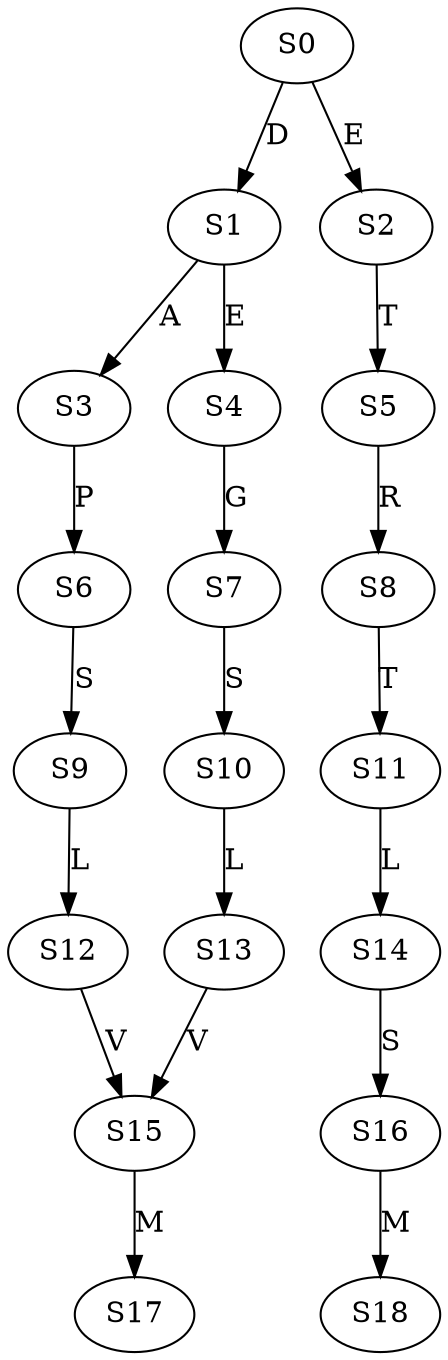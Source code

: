strict digraph  {
	S0 -> S1 [ label = D ];
	S0 -> S2 [ label = E ];
	S1 -> S3 [ label = A ];
	S1 -> S4 [ label = E ];
	S2 -> S5 [ label = T ];
	S3 -> S6 [ label = P ];
	S4 -> S7 [ label = G ];
	S5 -> S8 [ label = R ];
	S6 -> S9 [ label = S ];
	S7 -> S10 [ label = S ];
	S8 -> S11 [ label = T ];
	S9 -> S12 [ label = L ];
	S10 -> S13 [ label = L ];
	S11 -> S14 [ label = L ];
	S12 -> S15 [ label = V ];
	S13 -> S15 [ label = V ];
	S14 -> S16 [ label = S ];
	S15 -> S17 [ label = M ];
	S16 -> S18 [ label = M ];
}
